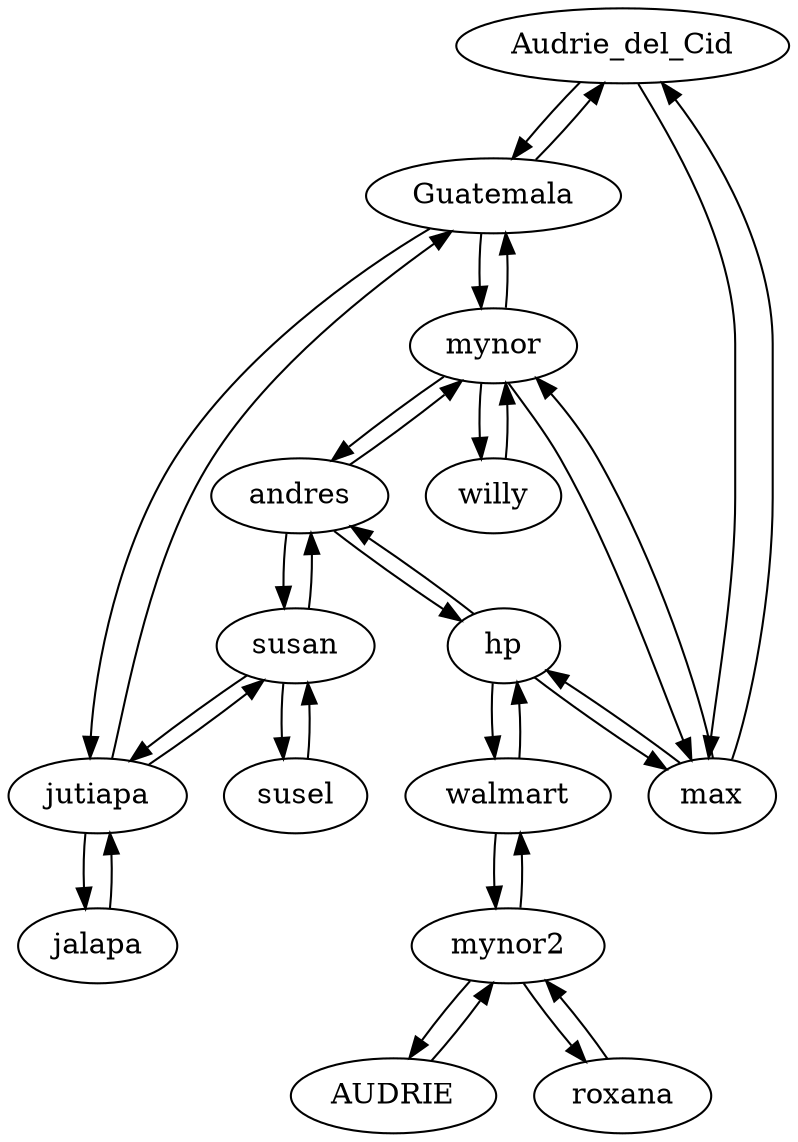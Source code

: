 digraph G{
Audrie_del_Cid[label="Audrie_del_Cid"];
Audrie_del_Cid->Guatemala
Guatemala->Audrie_del_Cid
Guatemala[label="Guatemala"];
Guatemala->jutiapa
jutiapa->Guatemala
jutiapa[label="jutiapa"];
jutiapa->jalapa
jalapa->jutiapa
Audrie_del_Cid[label="Audrie_del_Cid"];
Audrie_del_Cid->max
max->Audrie_del_Cid
max[label="max"];
max->hp
hp->max
hp[label="hp"];
hp->walmart
walmart->hp
mynor[label="mynor"];
mynor->max
max->mynor
mynor->willy
willy->mynor
mynor->Guatemala
Guatemala->mynor
willy[label="willy"];
andres[label="andres"];
andres->hp
hp->andres
andres->susan
susan->andres
andres->mynor
mynor->andres
susan[label="susan"];
susan->susel
susel->susan
susan->jutiapa
jutiapa->susan
susel[label="susel"];
AUDRIE[label="AUDRIE"];
mynor2[label="mynor2"];
mynor2->walmart
walmart->mynor2
mynor2->roxana
roxana->mynor2
mynor2->AUDRIE
AUDRIE->mynor2
roxana[label="roxana"];
}